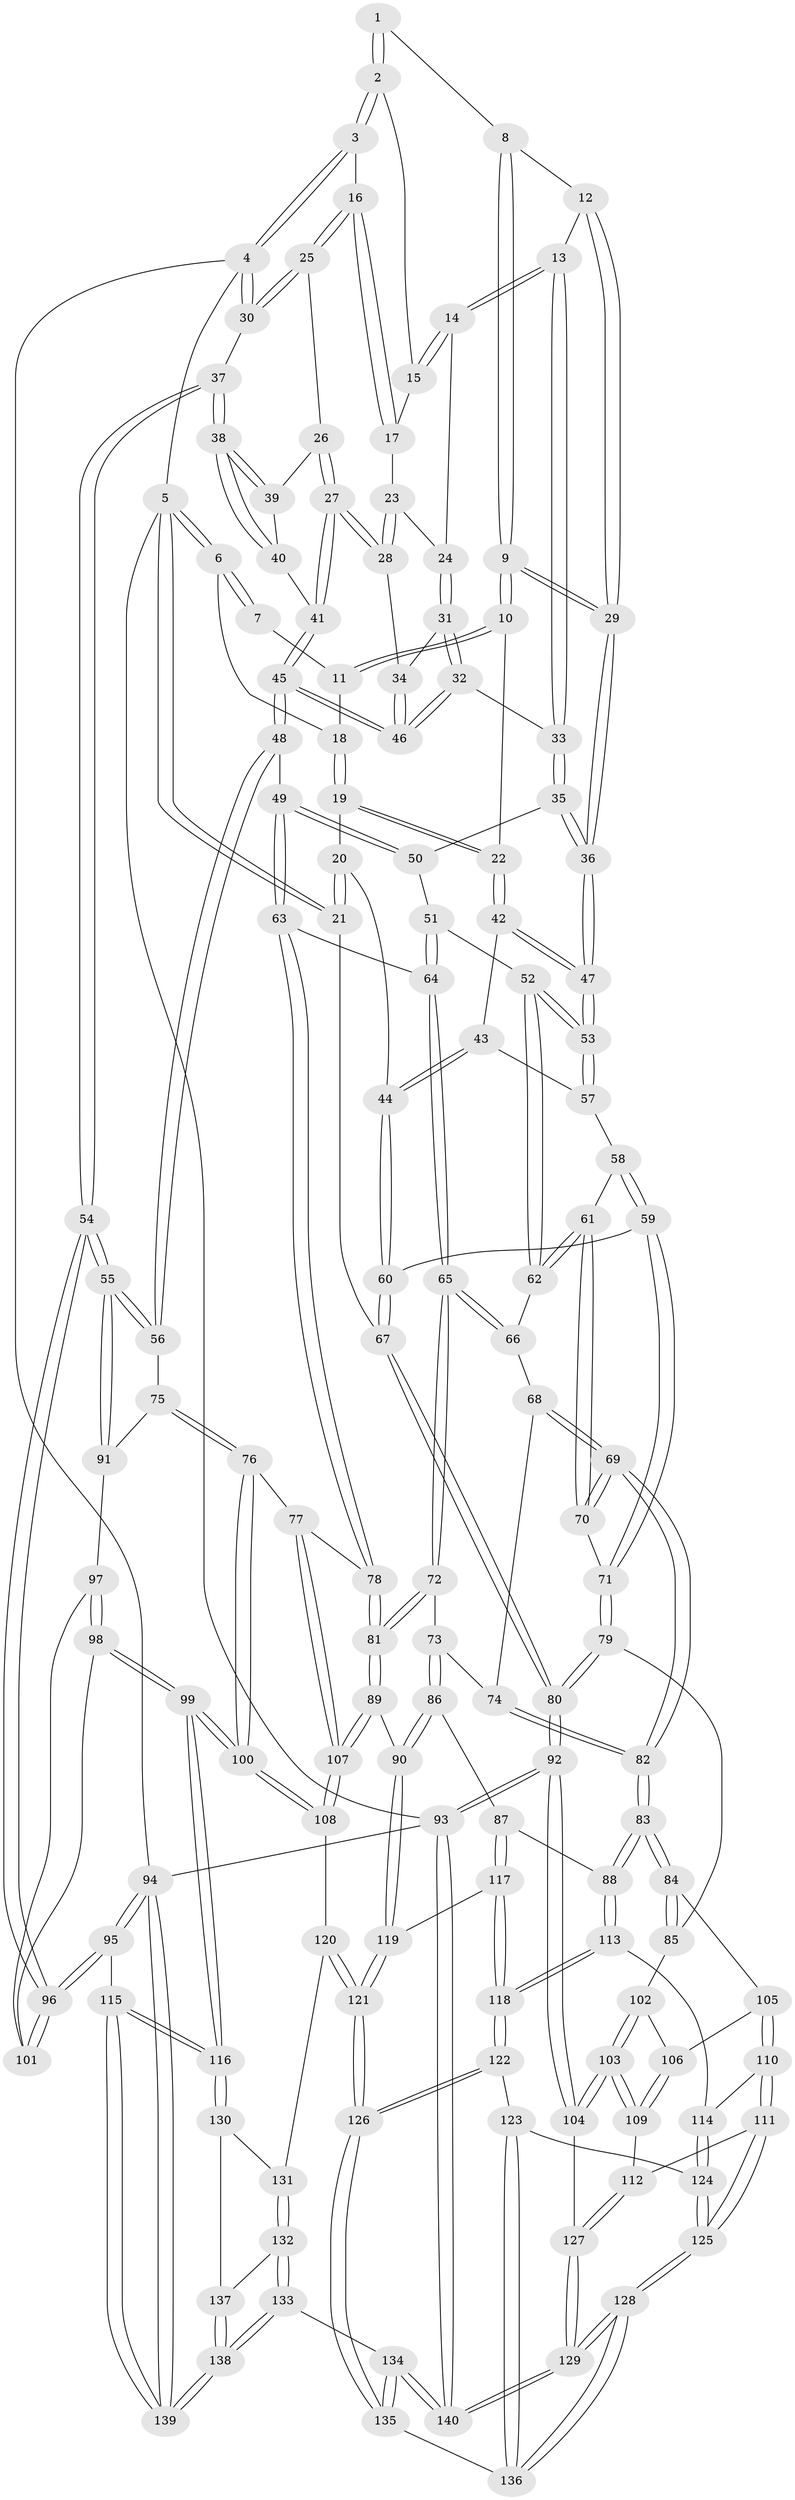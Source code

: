 // coarse degree distribution, {3: 0.37209302325581395, 4: 0.5116279069767442, 6: 0.023255813953488372, 2: 0.046511627906976744, 5: 0.046511627906976744}
// Generated by graph-tools (version 1.1) at 2025/54/03/04/25 22:54:16]
// undirected, 140 vertices, 347 edges
graph export_dot {
  node [color=gray90,style=filled];
  1 [pos="+0.4791608684043645+0"];
  2 [pos="+0.7679516143959588+0"];
  3 [pos="+0.8892075428980096+0"];
  4 [pos="+1+0"];
  5 [pos="+0+0"];
  6 [pos="+0.1465153031270097+0"];
  7 [pos="+0.4343464622065369+0"];
  8 [pos="+0.4818044103580116+0"];
  9 [pos="+0.37339882875390557+0.13657226047600737"];
  10 [pos="+0.3421434657154891+0.12100342028627474"];
  11 [pos="+0.3492274791812074+0.03210334404972879"];
  12 [pos="+0.5308882073440405+0.05711475770811873"];
  13 [pos="+0.6273410643278132+0.08768591624545144"];
  14 [pos="+0.6412311323421059+0.0838480603036773"];
  15 [pos="+0.7397845325063797+0"];
  16 [pos="+0.88532916621302+0.04564424410796407"];
  17 [pos="+0.7448021044682201+0.08798758023641108"];
  18 [pos="+0.1722924953918864+0"];
  19 [pos="+0.1871872618978372+0.0586481571201378"];
  20 [pos="+0.07239985252013802+0.10961145138195941"];
  21 [pos="+0+0"];
  22 [pos="+0.20977982392253017+0.09206127148400442"];
  23 [pos="+0.7423121578061678+0.09210057529344486"];
  24 [pos="+0.6624773034198778+0.09695136353421215"];
  25 [pos="+0.8876022318494294+0.056345503253899636"];
  26 [pos="+0.8848951946259499+0.07831273509322453"];
  27 [pos="+0.7950913370230853+0.15675059667579244"];
  28 [pos="+0.769324240560319+0.15052260081610835"];
  29 [pos="+0.4329929583726296+0.1973738925587779"];
  30 [pos="+1+0.2007042625728513"];
  31 [pos="+0.6946555630712254+0.1743028369603609"];
  32 [pos="+0.6710200995821888+0.2236054518375425"];
  33 [pos="+0.5883893863764883+0.2120091248220276"];
  34 [pos="+0.7503004434063331+0.16237388442555034"];
  35 [pos="+0.5390266226550117+0.23448806674968886"];
  36 [pos="+0.4339787341333489+0.20146711116384985"];
  37 [pos="+1+0.3501261240992923"];
  38 [pos="+1+0.32551937935124015"];
  39 [pos="+0.9028918360791129+0.1242588231846294"];
  40 [pos="+0.8443428652810583+0.27724101281524444"];
  41 [pos="+0.8410048163107707+0.27772295981411405"];
  42 [pos="+0.18559235072042035+0.23107039346587785"];
  43 [pos="+0.13304627463761257+0.27739634777241906"];
  44 [pos="+0+0.3089173754057873"];
  45 [pos="+0.7515956755994805+0.33800831473174386"];
  46 [pos="+0.7430710196909968+0.3226111534773086"];
  47 [pos="+0.37030266830630804+0.3130895280693884"];
  48 [pos="+0.7320984214428399+0.38609878365246025"];
  49 [pos="+0.6722295158234843+0.40662716775529484"];
  50 [pos="+0.5399120667531815+0.236516818339644"];
  51 [pos="+0.5264257326681195+0.3938005520009231"];
  52 [pos="+0.3706197916569823+0.3248934253275871"];
  53 [pos="+0.3702001850231907+0.31624927831334676"];
  54 [pos="+1+0.42830140691455026"];
  55 [pos="+1+0.4508376571506655"];
  56 [pos="+0.8166878168803916+0.4726332701505429"];
  57 [pos="+0.17854359354971544+0.34055709550956614"];
  58 [pos="+0.19861733470120355+0.38447773087036197"];
  59 [pos="+0.13381726295376684+0.4693382974872105"];
  60 [pos="+0+0.3301846229798159"];
  61 [pos="+0.3020528159181807+0.4116740947837453"];
  62 [pos="+0.35953228686816086+0.35829452432451947"];
  63 [pos="+0.6231438914843526+0.4471625985495172"];
  64 [pos="+0.5842981807495994+0.4540092220133769"];
  65 [pos="+0.5245090386122122+0.5051895268097868"];
  66 [pos="+0.4017936164237769+0.4290211707171549"];
  67 [pos="+0+0.352453781751997"];
  68 [pos="+0.3952209419207099+0.4778792528070738"];
  69 [pos="+0.28472029000862686+0.5746970602281677"];
  70 [pos="+0.263887059463006+0.5401714427703667"];
  71 [pos="+0.1521420074243805+0.5098412068511518"];
  72 [pos="+0.496587283454248+0.5632696119936098"];
  73 [pos="+0.4882183500274603+0.5651867038675855"];
  74 [pos="+0.43233362662691904+0.5596241078012867"];
  75 [pos="+0.8029971027790288+0.5757678358188498"];
  76 [pos="+0.7500979714912774+0.627182598153545"];
  77 [pos="+0.7015983511358483+0.6277102459967553"];
  78 [pos="+0.6787368486383994+0.6121378477268166"];
  79 [pos="+0.08401899293945457+0.586470192072676"];
  80 [pos="+0+0.42541343425652006"];
  81 [pos="+0.5453189462643485+0.6409860067473133"];
  82 [pos="+0.29085154080787573+0.5890144037089858"];
  83 [pos="+0.28495146056464954+0.6511526937184685"];
  84 [pos="+0.19509673262595612+0.6727748761198958"];
  85 [pos="+0.08545437515989007+0.6135800211269129"];
  86 [pos="+0.3967353524699104+0.7024658014553812"];
  87 [pos="+0.37104562441836403+0.7089501743977483"];
  88 [pos="+0.29084387318023025+0.6611226525332616"];
  89 [pos="+0.5379744005526181+0.7015606185265733"];
  90 [pos="+0.5189378063835584+0.722653584820347"];
  91 [pos="+0.8851320622309833+0.6168692581166583"];
  92 [pos="+0+0.788198706987073"];
  93 [pos="+0+1"];
  94 [pos="+1+1"];
  95 [pos="+1+0.8840662409453769"];
  96 [pos="+1+0.5804023754303177"];
  97 [pos="+0.8870633089120898+0.6222774477555898"];
  98 [pos="+0.8974322065100573+0.7104201509649698"];
  99 [pos="+0.8559726343568409+0.8282848327323"];
  100 [pos="+0.8506250880080121+0.8247972245758346"];
  101 [pos="+1+0.6503768803325423"];
  102 [pos="+0.06920817453239313+0.6382453742945523"];
  103 [pos="+0+0.7856629185365551"];
  104 [pos="+0+0.7861526224889827"];
  105 [pos="+0.16390956954658129+0.714337179904281"];
  106 [pos="+0.10833628160087647+0.7145778980209894"];
  107 [pos="+0.6534740850647947+0.7438667374093718"];
  108 [pos="+0.6735288752073338+0.7968450321589288"];
  109 [pos="+0.04526314673685632+0.7935394942162294"];
  110 [pos="+0.15572850429208238+0.8059164540476376"];
  111 [pos="+0.13684087956265767+0.8253300026649285"];
  112 [pos="+0.1354529910036726+0.8253359132451956"];
  113 [pos="+0.2554339877950417+0.7777786637429148"];
  114 [pos="+0.25174686184427353+0.7853662360052253"];
  115 [pos="+0.8683545176730247+0.843719131092003"];
  116 [pos="+0.8633304540557653+0.8396429849510844"];
  117 [pos="+0.38549930993994125+0.8042468488541549"];
  118 [pos="+0.3827177191197277+0.8103520409310112"];
  119 [pos="+0.5141944643967766+0.8023472297611043"];
  120 [pos="+0.607856935470204+0.8612394120717619"];
  121 [pos="+0.5460848090165031+0.865721707224282"];
  122 [pos="+0.3648098000058483+0.8696052380631994"];
  123 [pos="+0.35563346617489733+0.8783425426414052"];
  124 [pos="+0.27341917274985744+0.8378861327992061"];
  125 [pos="+0.19609082341568063+0.9097691329355085"];
  126 [pos="+0.5206921104260813+0.9013136007158387"];
  127 [pos="+0.0689357718994206+0.9441943872273535"];
  128 [pos="+0.22032447898129515+1"];
  129 [pos="+0.19004253595284887+1"];
  130 [pos="+0.7359375312113947+0.9218936108894349"];
  131 [pos="+0.6303437999523964+0.8928998797367081"];
  132 [pos="+0.63985866460117+0.9367658120012076"];
  133 [pos="+0.6282828182026144+1"];
  134 [pos="+0.5182424315821718+1"];
  135 [pos="+0.5011667147136543+1"];
  136 [pos="+0.35128672676506695+0.8976975110839728"];
  137 [pos="+0.7191908579039576+0.9526000090845581"];
  138 [pos="+0.6491066296159587+1"];
  139 [pos="+0.808050433267416+1"];
  140 [pos="+0.18816276462722736+1"];
  1 -- 2;
  1 -- 2;
  1 -- 8;
  2 -- 3;
  2 -- 3;
  2 -- 15;
  3 -- 4;
  3 -- 4;
  3 -- 16;
  4 -- 5;
  4 -- 30;
  4 -- 30;
  4 -- 94;
  5 -- 6;
  5 -- 6;
  5 -- 21;
  5 -- 21;
  5 -- 93;
  6 -- 7;
  6 -- 7;
  6 -- 18;
  7 -- 11;
  8 -- 9;
  8 -- 9;
  8 -- 12;
  9 -- 10;
  9 -- 10;
  9 -- 29;
  9 -- 29;
  10 -- 11;
  10 -- 11;
  10 -- 22;
  11 -- 18;
  12 -- 13;
  12 -- 29;
  12 -- 29;
  13 -- 14;
  13 -- 14;
  13 -- 33;
  13 -- 33;
  14 -- 15;
  14 -- 15;
  14 -- 24;
  15 -- 17;
  16 -- 17;
  16 -- 17;
  16 -- 25;
  16 -- 25;
  17 -- 23;
  18 -- 19;
  18 -- 19;
  19 -- 20;
  19 -- 22;
  19 -- 22;
  20 -- 21;
  20 -- 21;
  20 -- 44;
  21 -- 67;
  22 -- 42;
  22 -- 42;
  23 -- 24;
  23 -- 28;
  23 -- 28;
  24 -- 31;
  24 -- 31;
  25 -- 26;
  25 -- 30;
  25 -- 30;
  26 -- 27;
  26 -- 27;
  26 -- 39;
  27 -- 28;
  27 -- 28;
  27 -- 41;
  27 -- 41;
  28 -- 34;
  29 -- 36;
  29 -- 36;
  30 -- 37;
  31 -- 32;
  31 -- 32;
  31 -- 34;
  32 -- 33;
  32 -- 46;
  32 -- 46;
  33 -- 35;
  33 -- 35;
  34 -- 46;
  34 -- 46;
  35 -- 36;
  35 -- 36;
  35 -- 50;
  36 -- 47;
  36 -- 47;
  37 -- 38;
  37 -- 38;
  37 -- 54;
  37 -- 54;
  38 -- 39;
  38 -- 39;
  38 -- 40;
  38 -- 40;
  39 -- 40;
  40 -- 41;
  41 -- 45;
  41 -- 45;
  42 -- 43;
  42 -- 47;
  42 -- 47;
  43 -- 44;
  43 -- 44;
  43 -- 57;
  44 -- 60;
  44 -- 60;
  45 -- 46;
  45 -- 46;
  45 -- 48;
  45 -- 48;
  47 -- 53;
  47 -- 53;
  48 -- 49;
  48 -- 56;
  48 -- 56;
  49 -- 50;
  49 -- 50;
  49 -- 63;
  49 -- 63;
  50 -- 51;
  51 -- 52;
  51 -- 64;
  51 -- 64;
  52 -- 53;
  52 -- 53;
  52 -- 62;
  52 -- 62;
  53 -- 57;
  53 -- 57;
  54 -- 55;
  54 -- 55;
  54 -- 96;
  54 -- 96;
  55 -- 56;
  55 -- 56;
  55 -- 91;
  55 -- 91;
  56 -- 75;
  57 -- 58;
  58 -- 59;
  58 -- 59;
  58 -- 61;
  59 -- 60;
  59 -- 71;
  59 -- 71;
  60 -- 67;
  60 -- 67;
  61 -- 62;
  61 -- 62;
  61 -- 70;
  61 -- 70;
  62 -- 66;
  63 -- 64;
  63 -- 78;
  63 -- 78;
  64 -- 65;
  64 -- 65;
  65 -- 66;
  65 -- 66;
  65 -- 72;
  65 -- 72;
  66 -- 68;
  67 -- 80;
  67 -- 80;
  68 -- 69;
  68 -- 69;
  68 -- 74;
  69 -- 70;
  69 -- 70;
  69 -- 82;
  69 -- 82;
  70 -- 71;
  71 -- 79;
  71 -- 79;
  72 -- 73;
  72 -- 81;
  72 -- 81;
  73 -- 74;
  73 -- 86;
  73 -- 86;
  74 -- 82;
  74 -- 82;
  75 -- 76;
  75 -- 76;
  75 -- 91;
  76 -- 77;
  76 -- 100;
  76 -- 100;
  77 -- 78;
  77 -- 107;
  77 -- 107;
  78 -- 81;
  78 -- 81;
  79 -- 80;
  79 -- 80;
  79 -- 85;
  80 -- 92;
  80 -- 92;
  81 -- 89;
  81 -- 89;
  82 -- 83;
  82 -- 83;
  83 -- 84;
  83 -- 84;
  83 -- 88;
  83 -- 88;
  84 -- 85;
  84 -- 85;
  84 -- 105;
  85 -- 102;
  86 -- 87;
  86 -- 90;
  86 -- 90;
  87 -- 88;
  87 -- 117;
  87 -- 117;
  88 -- 113;
  88 -- 113;
  89 -- 90;
  89 -- 107;
  89 -- 107;
  90 -- 119;
  90 -- 119;
  91 -- 97;
  92 -- 93;
  92 -- 93;
  92 -- 104;
  92 -- 104;
  93 -- 140;
  93 -- 140;
  93 -- 94;
  94 -- 95;
  94 -- 95;
  94 -- 139;
  94 -- 139;
  95 -- 96;
  95 -- 96;
  95 -- 115;
  96 -- 101;
  96 -- 101;
  97 -- 98;
  97 -- 98;
  97 -- 101;
  98 -- 99;
  98 -- 99;
  98 -- 101;
  99 -- 100;
  99 -- 100;
  99 -- 116;
  99 -- 116;
  100 -- 108;
  100 -- 108;
  102 -- 103;
  102 -- 103;
  102 -- 106;
  103 -- 104;
  103 -- 104;
  103 -- 109;
  103 -- 109;
  104 -- 127;
  105 -- 106;
  105 -- 110;
  105 -- 110;
  106 -- 109;
  106 -- 109;
  107 -- 108;
  107 -- 108;
  108 -- 120;
  109 -- 112;
  110 -- 111;
  110 -- 111;
  110 -- 114;
  111 -- 112;
  111 -- 125;
  111 -- 125;
  112 -- 127;
  112 -- 127;
  113 -- 114;
  113 -- 118;
  113 -- 118;
  114 -- 124;
  114 -- 124;
  115 -- 116;
  115 -- 116;
  115 -- 139;
  115 -- 139;
  116 -- 130;
  116 -- 130;
  117 -- 118;
  117 -- 118;
  117 -- 119;
  118 -- 122;
  118 -- 122;
  119 -- 121;
  119 -- 121;
  120 -- 121;
  120 -- 121;
  120 -- 131;
  121 -- 126;
  121 -- 126;
  122 -- 123;
  122 -- 126;
  122 -- 126;
  123 -- 124;
  123 -- 136;
  123 -- 136;
  124 -- 125;
  124 -- 125;
  125 -- 128;
  125 -- 128;
  126 -- 135;
  126 -- 135;
  127 -- 129;
  127 -- 129;
  128 -- 129;
  128 -- 129;
  128 -- 136;
  128 -- 136;
  129 -- 140;
  129 -- 140;
  130 -- 131;
  130 -- 137;
  131 -- 132;
  131 -- 132;
  132 -- 133;
  132 -- 133;
  132 -- 137;
  133 -- 134;
  133 -- 138;
  133 -- 138;
  134 -- 135;
  134 -- 135;
  134 -- 140;
  134 -- 140;
  135 -- 136;
  137 -- 138;
  137 -- 138;
  138 -- 139;
  138 -- 139;
}
